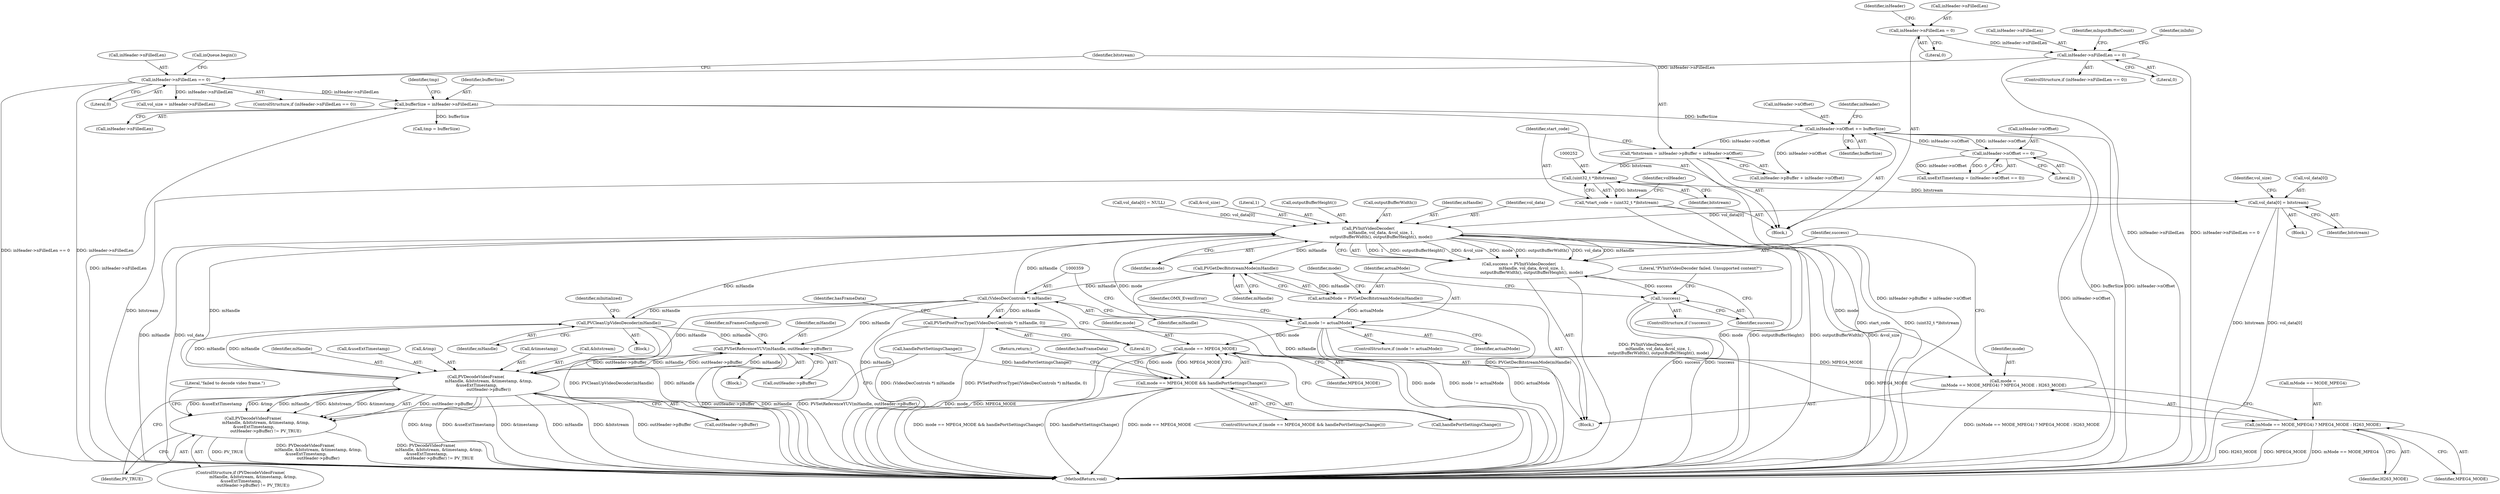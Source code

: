 digraph "0_Android_d4271b792bdad85a80e2b83ab34c4b30b74f53ec@integer" {
"1000239" [label="(Call,*bitstream = inHeader->pBuffer + inHeader->nOffset)"];
"1000616" [label="(Call,inHeader->nOffset += bufferSize)"];
"1000504" [label="(Call,bufferSize = inHeader->nFilledLen)"];
"1000169" [label="(Call,inHeader->nFilledLen == 0)"];
"1000646" [label="(Call,inHeader->nFilledLen == 0)"];
"1000621" [label="(Call,inHeader->nFilledLen = 0)"];
"1000481" [label="(Call,inHeader->nOffset == 0)"];
"1000251" [label="(Call,(uint32_t *)bitstream)"];
"1000249" [label="(Call,*start_code = (uint32_t *)bitstream)"];
"1000292" [label="(Call,vol_data[0] = bitstream)"];
"1000314" [label="(Call,PVInitVideoDecoder(\n                    mHandle, vol_data, &vol_size, 1,\n                    outputBufferWidth(), outputBufferHeight(), mode))"];
"1000312" [label="(Call,success = PVInitVideoDecoder(\n                    mHandle, vol_data, &vol_size, 1,\n                    outputBufferWidth(), outputBufferHeight(), mode))"];
"1000324" [label="(Call,!success)"];
"1000341" [label="(Call,PVGetDecBitstreamMode(mHandle))"];
"1000339" [label="(Call,actualMode = PVGetDecBitstreamMode(mHandle))"];
"1000344" [label="(Call,mode != actualMode)"];
"1000400" [label="(Call,mode == MPEG4_MODE)"];
"1000303" [label="(Call,mode =\n (mMode == MODE_MPEG4) ? MPEG4_MODE : H263_MODE)"];
"1000305" [label="(Call,(mMode == MODE_MPEG4) ? MPEG4_MODE : H263_MODE)"];
"1000399" [label="(Call,mode == MPEG4_MODE && handlePortSettingsChange())"];
"1000358" [label="(Call,(VideoDecControls *) mHandle)"];
"1000264" [label="(Call,PVCleanUpVideoDecoder(mHandle))"];
"1000470" [label="(Call,PVSetReferenceYUV(mHandle, outHeader->pBuffer))"];
"1000578" [label="(Call,PVDecodeVideoFrame(\n                    mHandle, &bitstream, &timestamp, &tmp,\n &useExtTimestamp,\n                    outHeader->pBuffer))"];
"1000577" [label="(Call,PVDecodeVideoFrame(\n                    mHandle, &bitstream, &timestamp, &tmp,\n &useExtTimestamp,\n                    outHeader->pBuffer) != PV_TRUE)"];
"1000357" [label="(Call,PVSetPostProcType((VideoDecControls *) mHandle, 0))"];
"1000605" [label="(Call,handlePortSettingsChange())"];
"1000577" [label="(Call,PVDecodeVideoFrame(\n                    mHandle, &bitstream, &timestamp, &tmp,\n &useExtTimestamp,\n                    outHeader->pBuffer) != PV_TRUE)"];
"1000588" [label="(Call,outHeader->pBuffer)"];
"1000129" [label="(Block,)"];
"1000621" [label="(Call,inHeader->nFilledLen = 0)"];
"1000324" [label="(Call,!success)"];
"1000401" [label="(Identifier,mode)"];
"1000400" [label="(Call,mode == MPEG4_MODE)"];
"1000479" [label="(Call,useExtTimestamp = (inHeader->nOffset == 0))"];
"1000296" [label="(Identifier,bitstream)"];
"1000272" [label="(Block,)"];
"1000297" [label="(Call,vol_size = inHeader->nFilledLen)"];
"1000645" [label="(ControlStructure,if (inHeader->nFilledLen == 0))"];
"1000341" [label="(Call,PVGetDecBitstreamMode(mHandle))"];
"1000267" [label="(Identifier,mInitialized)"];
"1000647" [label="(Call,inHeader->nFilledLen)"];
"1000328" [label="(Literal,\"PVInitVideoDecoder failed. Unsupported content?\")"];
"1000668" [label="(Identifier,mInputBufferCount)"];
"1000405" [label="(Return,return;)"];
"1000346" [label="(Identifier,actualMode)"];
"1000584" [label="(Call,&tmp)"];
"1000314" [label="(Call,PVInitVideoDecoder(\n                    mHandle, vol_data, &vol_size, 1,\n                    outputBufferWidth(), outputBufferHeight(), mode))"];
"1000321" [label="(Call,outputBufferHeight())"];
"1000471" [label="(Identifier,mHandle)"];
"1000251" [label="(Call,(uint32_t *)bitstream)"];
"1000320" [label="(Call,outputBufferWidth())"];
"1000168" [label="(ControlStructure,if (inHeader->nFilledLen == 0))"];
"1000361" [label="(Literal,0)"];
"1000629" [label="(Identifier,inHeader)"];
"1000176" [label="(Call,inQueue.begin())"];
"1000323" [label="(ControlStructure,if (!success))"];
"1000349" [label="(Identifier,OMX_EventError)"];
"1000306" [label="(Call,mMode == MODE_MPEG4)"];
"1000414" [label="(Block,)"];
"1000241" [label="(Call,inHeader->pBuffer + inHeader->nOffset)"];
"1000408" [label="(Identifier,hasFrameData)"];
"1000342" [label="(Identifier,mHandle)"];
"1000304" [label="(Identifier,mode)"];
"1000292" [label="(Call,vol_data[0] = bitstream)"];
"1000578" [label="(Call,PVDecodeVideoFrame(\n                    mHandle, &bitstream, &timestamp, &tmp,\n &useExtTimestamp,\n                    outHeader->pBuffer))"];
"1000170" [label="(Call,inHeader->nFilledLen)"];
"1000402" [label="(Identifier,MPEG4_MODE)"];
"1000485" [label="(Literal,0)"];
"1000360" [label="(Identifier,mHandle)"];
"1000646" [label="(Call,inHeader->nFilledLen == 0)"];
"1000654" [label="(Identifier,inInfo)"];
"1000173" [label="(Literal,0)"];
"1000511" [label="(Identifier,tmp)"];
"1000470" [label="(Call,PVSetReferenceYUV(mHandle, outHeader->pBuffer))"];
"1000357" [label="(Call,PVSetPostProcType((VideoDecControls *) mHandle, 0))"];
"1000322" [label="(Identifier,mode)"];
"1000315" [label="(Identifier,mHandle)"];
"1000240" [label="(Identifier,bitstream)"];
"1000169" [label="(Call,inHeader->nFilledLen == 0)"];
"1000505" [label="(Identifier,bufferSize)"];
"1000309" [label="(Identifier,MPEG4_MODE)"];
"1000399" [label="(Call,mode == MPEG4_MODE && handlePortSettingsChange())"];
"1000594" [label="(Literal,\"failed to decode video frame.\")"];
"1000472" [label="(Call,outHeader->pBuffer)"];
"1000476" [label="(Identifier,mFramesConfigured)"];
"1000316" [label="(Identifier,vol_data)"];
"1000622" [label="(Call,inHeader->nFilledLen)"];
"1000265" [label="(Identifier,mHandle)"];
"1000305" [label="(Call,(mMode == MODE_MPEG4) ? MPEG4_MODE : H263_MODE)"];
"1000580" [label="(Call,&bitstream)"];
"1000339" [label="(Call,actualMode = PVGetDecBitstreamMode(mHandle))"];
"1000482" [label="(Call,inHeader->nOffset)"];
"1000504" [label="(Call,bufferSize = inHeader->nFilledLen)"];
"1000303" [label="(Call,mode =\n (mMode == MODE_MPEG4) ? MPEG4_MODE : H263_MODE)"];
"1000364" [label="(Identifier,hasFrameData)"];
"1000481" [label="(Call,inHeader->nOffset == 0)"];
"1000340" [label="(Identifier,actualMode)"];
"1000617" [label="(Call,inHeader->nOffset)"];
"1000510" [label="(Call,tmp = bufferSize)"];
"1000343" [label="(ControlStructure,if (mode != actualMode))"];
"1000579" [label="(Identifier,mHandle)"];
"1000249" [label="(Call,*start_code = (uint32_t *)bitstream)"];
"1000278" [label="(Call,vol_data[0] = NULL)"];
"1000586" [label="(Call,&useExtTimestamp)"];
"1000398" [label="(ControlStructure,if (mode == MPEG4_MODE && handlePortSettingsChange()))"];
"1000298" [label="(Identifier,vol_size)"];
"1000256" [label="(Identifier,volHeader)"];
"1000325" [label="(Identifier,success)"];
"1000312" [label="(Call,success = PVInitVideoDecoder(\n                    mHandle, vol_data, &vol_size, 1,\n                    outputBufferWidth(), outputBufferHeight(), mode))"];
"1000403" [label="(Call,handlePortSettingsChange())"];
"1000250" [label="(Identifier,start_code)"];
"1000591" [label="(Identifier,PV_TRUE)"];
"1000253" [label="(Identifier,bitstream)"];
"1000616" [label="(Call,inHeader->nOffset += bufferSize)"];
"1000291" [label="(Block,)"];
"1000317" [label="(Call,&vol_size)"];
"1000620" [label="(Identifier,bufferSize)"];
"1000506" [label="(Call,inHeader->nFilledLen)"];
"1000576" [label="(ControlStructure,if (PVDecodeVideoFrame(\n                    mHandle, &bitstream, &timestamp, &tmp,\n &useExtTimestamp,\n                    outHeader->pBuffer) != PV_TRUE))"];
"1000358" [label="(Call,(VideoDecControls *) mHandle)"];
"1000264" [label="(Call,PVCleanUpVideoDecoder(mHandle))"];
"1000313" [label="(Identifier,success)"];
"1000310" [label="(Identifier,H263_MODE)"];
"1000650" [label="(Literal,0)"];
"1000293" [label="(Call,vol_data[0])"];
"1000345" [label="(Identifier,mode)"];
"1000623" [label="(Identifier,inHeader)"];
"1000319" [label="(Literal,1)"];
"1000263" [label="(Block,)"];
"1000625" [label="(Literal,0)"];
"1000344" [label="(Call,mode != actualMode)"];
"1000239" [label="(Call,*bitstream = inHeader->pBuffer + inHeader->nOffset)"];
"1000715" [label="(MethodReturn,void)"];
"1000582" [label="(Call,&timestamp)"];
"1000239" -> "1000129"  [label="AST: "];
"1000239" -> "1000241"  [label="CFG: "];
"1000240" -> "1000239"  [label="AST: "];
"1000241" -> "1000239"  [label="AST: "];
"1000250" -> "1000239"  [label="CFG: "];
"1000239" -> "1000715"  [label="DDG: inHeader->pBuffer + inHeader->nOffset"];
"1000616" -> "1000239"  [label="DDG: inHeader->nOffset"];
"1000239" -> "1000251"  [label="DDG: bitstream"];
"1000616" -> "1000129"  [label="AST: "];
"1000616" -> "1000620"  [label="CFG: "];
"1000617" -> "1000616"  [label="AST: "];
"1000620" -> "1000616"  [label="AST: "];
"1000623" -> "1000616"  [label="CFG: "];
"1000616" -> "1000715"  [label="DDG: inHeader->nOffset"];
"1000616" -> "1000715"  [label="DDG: bufferSize"];
"1000616" -> "1000241"  [label="DDG: inHeader->nOffset"];
"1000616" -> "1000481"  [label="DDG: inHeader->nOffset"];
"1000504" -> "1000616"  [label="DDG: bufferSize"];
"1000481" -> "1000616"  [label="DDG: inHeader->nOffset"];
"1000504" -> "1000129"  [label="AST: "];
"1000504" -> "1000506"  [label="CFG: "];
"1000505" -> "1000504"  [label="AST: "];
"1000506" -> "1000504"  [label="AST: "];
"1000511" -> "1000504"  [label="CFG: "];
"1000504" -> "1000715"  [label="DDG: inHeader->nFilledLen"];
"1000169" -> "1000504"  [label="DDG: inHeader->nFilledLen"];
"1000504" -> "1000510"  [label="DDG: bufferSize"];
"1000169" -> "1000168"  [label="AST: "];
"1000169" -> "1000173"  [label="CFG: "];
"1000170" -> "1000169"  [label="AST: "];
"1000173" -> "1000169"  [label="AST: "];
"1000176" -> "1000169"  [label="CFG: "];
"1000240" -> "1000169"  [label="CFG: "];
"1000169" -> "1000715"  [label="DDG: inHeader->nFilledLen == 0"];
"1000169" -> "1000715"  [label="DDG: inHeader->nFilledLen"];
"1000646" -> "1000169"  [label="DDG: inHeader->nFilledLen"];
"1000169" -> "1000297"  [label="DDG: inHeader->nFilledLen"];
"1000646" -> "1000645"  [label="AST: "];
"1000646" -> "1000650"  [label="CFG: "];
"1000647" -> "1000646"  [label="AST: "];
"1000650" -> "1000646"  [label="AST: "];
"1000654" -> "1000646"  [label="CFG: "];
"1000668" -> "1000646"  [label="CFG: "];
"1000646" -> "1000715"  [label="DDG: inHeader->nFilledLen == 0"];
"1000646" -> "1000715"  [label="DDG: inHeader->nFilledLen"];
"1000621" -> "1000646"  [label="DDG: inHeader->nFilledLen"];
"1000621" -> "1000129"  [label="AST: "];
"1000621" -> "1000625"  [label="CFG: "];
"1000622" -> "1000621"  [label="AST: "];
"1000625" -> "1000621"  [label="AST: "];
"1000629" -> "1000621"  [label="CFG: "];
"1000481" -> "1000479"  [label="AST: "];
"1000481" -> "1000485"  [label="CFG: "];
"1000482" -> "1000481"  [label="AST: "];
"1000485" -> "1000481"  [label="AST: "];
"1000479" -> "1000481"  [label="CFG: "];
"1000481" -> "1000715"  [label="DDG: inHeader->nOffset"];
"1000481" -> "1000479"  [label="DDG: inHeader->nOffset"];
"1000481" -> "1000479"  [label="DDG: 0"];
"1000251" -> "1000249"  [label="AST: "];
"1000251" -> "1000253"  [label="CFG: "];
"1000252" -> "1000251"  [label="AST: "];
"1000253" -> "1000251"  [label="AST: "];
"1000249" -> "1000251"  [label="CFG: "];
"1000251" -> "1000715"  [label="DDG: bitstream"];
"1000251" -> "1000249"  [label="DDG: bitstream"];
"1000251" -> "1000292"  [label="DDG: bitstream"];
"1000249" -> "1000129"  [label="AST: "];
"1000250" -> "1000249"  [label="AST: "];
"1000256" -> "1000249"  [label="CFG: "];
"1000249" -> "1000715"  [label="DDG: (uint32_t *)bitstream"];
"1000249" -> "1000715"  [label="DDG: start_code"];
"1000292" -> "1000291"  [label="AST: "];
"1000292" -> "1000296"  [label="CFG: "];
"1000293" -> "1000292"  [label="AST: "];
"1000296" -> "1000292"  [label="AST: "];
"1000298" -> "1000292"  [label="CFG: "];
"1000292" -> "1000715"  [label="DDG: vol_data[0]"];
"1000292" -> "1000715"  [label="DDG: bitstream"];
"1000292" -> "1000314"  [label="DDG: vol_data[0]"];
"1000314" -> "1000312"  [label="AST: "];
"1000314" -> "1000322"  [label="CFG: "];
"1000315" -> "1000314"  [label="AST: "];
"1000316" -> "1000314"  [label="AST: "];
"1000317" -> "1000314"  [label="AST: "];
"1000319" -> "1000314"  [label="AST: "];
"1000320" -> "1000314"  [label="AST: "];
"1000321" -> "1000314"  [label="AST: "];
"1000322" -> "1000314"  [label="AST: "];
"1000312" -> "1000314"  [label="CFG: "];
"1000314" -> "1000715"  [label="DDG: mHandle"];
"1000314" -> "1000715"  [label="DDG: vol_data"];
"1000314" -> "1000715"  [label="DDG: mode"];
"1000314" -> "1000715"  [label="DDG: outputBufferHeight()"];
"1000314" -> "1000715"  [label="DDG: outputBufferWidth()"];
"1000314" -> "1000715"  [label="DDG: &vol_size"];
"1000314" -> "1000312"  [label="DDG: 1"];
"1000314" -> "1000312"  [label="DDG: outputBufferHeight()"];
"1000314" -> "1000312"  [label="DDG: &vol_size"];
"1000314" -> "1000312"  [label="DDG: mode"];
"1000314" -> "1000312"  [label="DDG: outputBufferWidth()"];
"1000314" -> "1000312"  [label="DDG: vol_data"];
"1000314" -> "1000312"  [label="DDG: mHandle"];
"1000578" -> "1000314"  [label="DDG: mHandle"];
"1000264" -> "1000314"  [label="DDG: mHandle"];
"1000358" -> "1000314"  [label="DDG: mHandle"];
"1000278" -> "1000314"  [label="DDG: vol_data[0]"];
"1000303" -> "1000314"  [label="DDG: mode"];
"1000314" -> "1000341"  [label="DDG: mHandle"];
"1000314" -> "1000344"  [label="DDG: mode"];
"1000312" -> "1000272"  [label="AST: "];
"1000313" -> "1000312"  [label="AST: "];
"1000325" -> "1000312"  [label="CFG: "];
"1000312" -> "1000715"  [label="DDG: PVInitVideoDecoder(\n                    mHandle, vol_data, &vol_size, 1,\n                    outputBufferWidth(), outputBufferHeight(), mode)"];
"1000312" -> "1000324"  [label="DDG: success"];
"1000324" -> "1000323"  [label="AST: "];
"1000324" -> "1000325"  [label="CFG: "];
"1000325" -> "1000324"  [label="AST: "];
"1000328" -> "1000324"  [label="CFG: "];
"1000340" -> "1000324"  [label="CFG: "];
"1000324" -> "1000715"  [label="DDG: !success"];
"1000324" -> "1000715"  [label="DDG: success"];
"1000341" -> "1000339"  [label="AST: "];
"1000341" -> "1000342"  [label="CFG: "];
"1000342" -> "1000341"  [label="AST: "];
"1000339" -> "1000341"  [label="CFG: "];
"1000341" -> "1000715"  [label="DDG: mHandle"];
"1000341" -> "1000339"  [label="DDG: mHandle"];
"1000341" -> "1000358"  [label="DDG: mHandle"];
"1000339" -> "1000272"  [label="AST: "];
"1000340" -> "1000339"  [label="AST: "];
"1000345" -> "1000339"  [label="CFG: "];
"1000339" -> "1000715"  [label="DDG: PVGetDecBitstreamMode(mHandle)"];
"1000339" -> "1000344"  [label="DDG: actualMode"];
"1000344" -> "1000343"  [label="AST: "];
"1000344" -> "1000346"  [label="CFG: "];
"1000345" -> "1000344"  [label="AST: "];
"1000346" -> "1000344"  [label="AST: "];
"1000349" -> "1000344"  [label="CFG: "];
"1000359" -> "1000344"  [label="CFG: "];
"1000344" -> "1000715"  [label="DDG: mode != actualMode"];
"1000344" -> "1000715"  [label="DDG: actualMode"];
"1000344" -> "1000715"  [label="DDG: mode"];
"1000344" -> "1000400"  [label="DDG: mode"];
"1000400" -> "1000399"  [label="AST: "];
"1000400" -> "1000402"  [label="CFG: "];
"1000401" -> "1000400"  [label="AST: "];
"1000402" -> "1000400"  [label="AST: "];
"1000403" -> "1000400"  [label="CFG: "];
"1000399" -> "1000400"  [label="CFG: "];
"1000400" -> "1000715"  [label="DDG: mode"];
"1000400" -> "1000715"  [label="DDG: MPEG4_MODE"];
"1000400" -> "1000303"  [label="DDG: MPEG4_MODE"];
"1000400" -> "1000305"  [label="DDG: MPEG4_MODE"];
"1000400" -> "1000399"  [label="DDG: mode"];
"1000400" -> "1000399"  [label="DDG: MPEG4_MODE"];
"1000303" -> "1000272"  [label="AST: "];
"1000303" -> "1000305"  [label="CFG: "];
"1000304" -> "1000303"  [label="AST: "];
"1000305" -> "1000303"  [label="AST: "];
"1000313" -> "1000303"  [label="CFG: "];
"1000303" -> "1000715"  [label="DDG: (mMode == MODE_MPEG4) ? MPEG4_MODE : H263_MODE"];
"1000305" -> "1000309"  [label="CFG: "];
"1000305" -> "1000310"  [label="CFG: "];
"1000306" -> "1000305"  [label="AST: "];
"1000309" -> "1000305"  [label="AST: "];
"1000310" -> "1000305"  [label="AST: "];
"1000305" -> "1000715"  [label="DDG: H263_MODE"];
"1000305" -> "1000715"  [label="DDG: MPEG4_MODE"];
"1000305" -> "1000715"  [label="DDG: mMode == MODE_MPEG4"];
"1000399" -> "1000398"  [label="AST: "];
"1000399" -> "1000403"  [label="CFG: "];
"1000403" -> "1000399"  [label="AST: "];
"1000405" -> "1000399"  [label="CFG: "];
"1000408" -> "1000399"  [label="CFG: "];
"1000399" -> "1000715"  [label="DDG: handlePortSettingsChange()"];
"1000399" -> "1000715"  [label="DDG: mode == MPEG4_MODE"];
"1000399" -> "1000715"  [label="DDG: mode == MPEG4_MODE && handlePortSettingsChange()"];
"1000605" -> "1000399"  [label="DDG: handlePortSettingsChange()"];
"1000358" -> "1000357"  [label="AST: "];
"1000358" -> "1000360"  [label="CFG: "];
"1000359" -> "1000358"  [label="AST: "];
"1000360" -> "1000358"  [label="AST: "];
"1000361" -> "1000358"  [label="CFG: "];
"1000358" -> "1000715"  [label="DDG: mHandle"];
"1000358" -> "1000264"  [label="DDG: mHandle"];
"1000358" -> "1000357"  [label="DDG: mHandle"];
"1000358" -> "1000470"  [label="DDG: mHandle"];
"1000358" -> "1000578"  [label="DDG: mHandle"];
"1000264" -> "1000263"  [label="AST: "];
"1000264" -> "1000265"  [label="CFG: "];
"1000265" -> "1000264"  [label="AST: "];
"1000267" -> "1000264"  [label="CFG: "];
"1000264" -> "1000715"  [label="DDG: mHandle"];
"1000264" -> "1000715"  [label="DDG: PVCleanUpVideoDecoder(mHandle)"];
"1000578" -> "1000264"  [label="DDG: mHandle"];
"1000264" -> "1000470"  [label="DDG: mHandle"];
"1000264" -> "1000578"  [label="DDG: mHandle"];
"1000470" -> "1000414"  [label="AST: "];
"1000470" -> "1000472"  [label="CFG: "];
"1000471" -> "1000470"  [label="AST: "];
"1000472" -> "1000470"  [label="AST: "];
"1000476" -> "1000470"  [label="CFG: "];
"1000470" -> "1000715"  [label="DDG: outHeader->pBuffer"];
"1000470" -> "1000715"  [label="DDG: mHandle"];
"1000470" -> "1000715"  [label="DDG: PVSetReferenceYUV(mHandle, outHeader->pBuffer)"];
"1000578" -> "1000470"  [label="DDG: mHandle"];
"1000578" -> "1000470"  [label="DDG: outHeader->pBuffer"];
"1000470" -> "1000578"  [label="DDG: mHandle"];
"1000470" -> "1000578"  [label="DDG: outHeader->pBuffer"];
"1000578" -> "1000577"  [label="AST: "];
"1000578" -> "1000588"  [label="CFG: "];
"1000579" -> "1000578"  [label="AST: "];
"1000580" -> "1000578"  [label="AST: "];
"1000582" -> "1000578"  [label="AST: "];
"1000584" -> "1000578"  [label="AST: "];
"1000586" -> "1000578"  [label="AST: "];
"1000588" -> "1000578"  [label="AST: "];
"1000591" -> "1000578"  [label="CFG: "];
"1000578" -> "1000715"  [label="DDG: mHandle"];
"1000578" -> "1000715"  [label="DDG: &bitstream"];
"1000578" -> "1000715"  [label="DDG: outHeader->pBuffer"];
"1000578" -> "1000715"  [label="DDG: &tmp"];
"1000578" -> "1000715"  [label="DDG: &useExtTimestamp"];
"1000578" -> "1000715"  [label="DDG: &timestamp"];
"1000578" -> "1000577"  [label="DDG: outHeader->pBuffer"];
"1000578" -> "1000577"  [label="DDG: &useExtTimestamp"];
"1000578" -> "1000577"  [label="DDG: &tmp"];
"1000578" -> "1000577"  [label="DDG: mHandle"];
"1000578" -> "1000577"  [label="DDG: &bitstream"];
"1000578" -> "1000577"  [label="DDG: &timestamp"];
"1000577" -> "1000576"  [label="AST: "];
"1000577" -> "1000591"  [label="CFG: "];
"1000591" -> "1000577"  [label="AST: "];
"1000594" -> "1000577"  [label="CFG: "];
"1000605" -> "1000577"  [label="CFG: "];
"1000577" -> "1000715"  [label="DDG: PVDecodeVideoFrame(\n                    mHandle, &bitstream, &timestamp, &tmp,\n &useExtTimestamp,\n                    outHeader->pBuffer) != PV_TRUE"];
"1000577" -> "1000715"  [label="DDG: PV_TRUE"];
"1000577" -> "1000715"  [label="DDG: PVDecodeVideoFrame(\n                    mHandle, &bitstream, &timestamp, &tmp,\n &useExtTimestamp,\n                    outHeader->pBuffer)"];
"1000357" -> "1000272"  [label="AST: "];
"1000357" -> "1000361"  [label="CFG: "];
"1000361" -> "1000357"  [label="AST: "];
"1000364" -> "1000357"  [label="CFG: "];
"1000357" -> "1000715"  [label="DDG: PVSetPostProcType((VideoDecControls *) mHandle, 0)"];
"1000357" -> "1000715"  [label="DDG: (VideoDecControls *) mHandle"];
}
